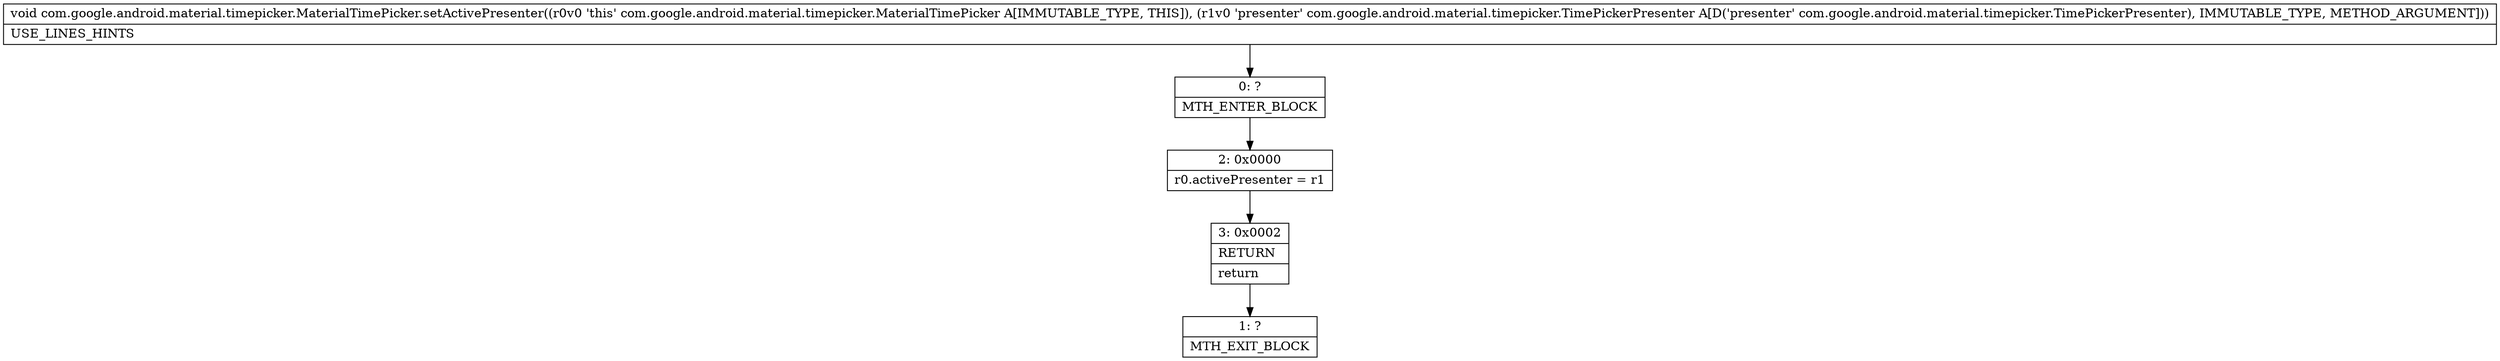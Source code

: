 digraph "CFG forcom.google.android.material.timepicker.MaterialTimePicker.setActivePresenter(Lcom\/google\/android\/material\/timepicker\/TimePickerPresenter;)V" {
Node_0 [shape=record,label="{0\:\ ?|MTH_ENTER_BLOCK\l}"];
Node_2 [shape=record,label="{2\:\ 0x0000|r0.activePresenter = r1\l}"];
Node_3 [shape=record,label="{3\:\ 0x0002|RETURN\l|return\l}"];
Node_1 [shape=record,label="{1\:\ ?|MTH_EXIT_BLOCK\l}"];
MethodNode[shape=record,label="{void com.google.android.material.timepicker.MaterialTimePicker.setActivePresenter((r0v0 'this' com.google.android.material.timepicker.MaterialTimePicker A[IMMUTABLE_TYPE, THIS]), (r1v0 'presenter' com.google.android.material.timepicker.TimePickerPresenter A[D('presenter' com.google.android.material.timepicker.TimePickerPresenter), IMMUTABLE_TYPE, METHOD_ARGUMENT]))  | USE_LINES_HINTS\l}"];
MethodNode -> Node_0;Node_0 -> Node_2;
Node_2 -> Node_3;
Node_3 -> Node_1;
}

